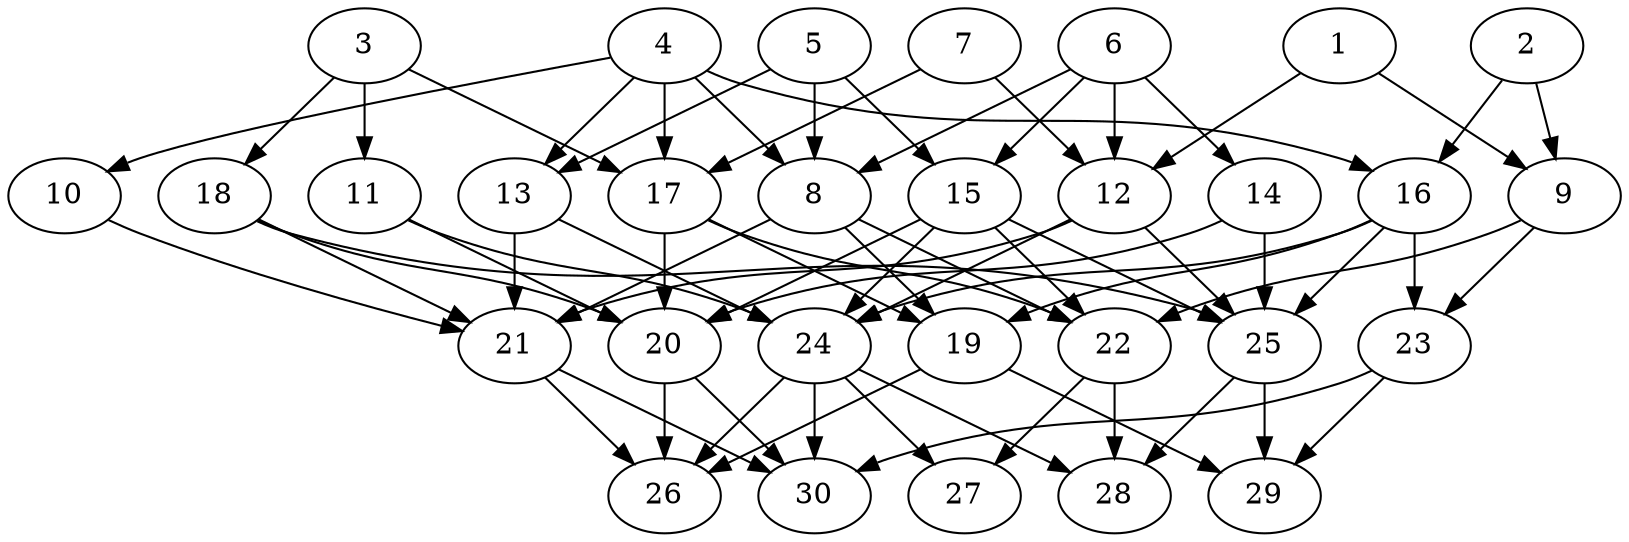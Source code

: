 // DAG automatically generated by daggen at Thu Oct  3 14:04:19 2019
// ./daggen --dot -n 30 --ccr 0.5 --fat 0.7 --regular 0.5 --density 0.5 --mindata 5242880 --maxdata 52428800 
digraph G {
  1 [size="29069312", alpha="0.07", expect_size="14534656"] 
  1 -> 9 [size ="14534656"]
  1 -> 12 [size ="14534656"]
  2 [size="69736448", alpha="0.02", expect_size="34868224"] 
  2 -> 9 [size ="34868224"]
  2 -> 16 [size ="34868224"]
  3 [size="26327040", alpha="0.19", expect_size="13163520"] 
  3 -> 11 [size ="13163520"]
  3 -> 17 [size ="13163520"]
  3 -> 18 [size ="13163520"]
  4 [size="41324544", alpha="0.19", expect_size="20662272"] 
  4 -> 8 [size ="20662272"]
  4 -> 10 [size ="20662272"]
  4 -> 13 [size ="20662272"]
  4 -> 16 [size ="20662272"]
  4 -> 17 [size ="20662272"]
  5 [size="96391168", alpha="0.09", expect_size="48195584"] 
  5 -> 8 [size ="48195584"]
  5 -> 13 [size ="48195584"]
  5 -> 15 [size ="48195584"]
  6 [size="21755904", alpha="0.09", expect_size="10877952"] 
  6 -> 8 [size ="10877952"]
  6 -> 12 [size ="10877952"]
  6 -> 14 [size ="10877952"]
  6 -> 15 [size ="10877952"]
  7 [size="33839104", alpha="0.11", expect_size="16919552"] 
  7 -> 12 [size ="16919552"]
  7 -> 17 [size ="16919552"]
  8 [size="87824384", alpha="0.03", expect_size="43912192"] 
  8 -> 19 [size ="43912192"]
  8 -> 21 [size ="43912192"]
  8 -> 22 [size ="43912192"]
  9 [size="101025792", alpha="0.04", expect_size="50512896"] 
  9 -> 22 [size ="50512896"]
  9 -> 23 [size ="50512896"]
  10 [size="27488256", alpha="0.08", expect_size="13744128"] 
  10 -> 21 [size ="13744128"]
  11 [size="58947584", alpha="0.03", expect_size="29473792"] 
  11 -> 20 [size ="29473792"]
  11 -> 24 [size ="29473792"]
  12 [size="91115520", alpha="0.09", expect_size="45557760"] 
  12 -> 21 [size ="45557760"]
  12 -> 24 [size ="45557760"]
  12 -> 25 [size ="45557760"]
  13 [size="101767168", alpha="0.09", expect_size="50883584"] 
  13 -> 21 [size ="50883584"]
  13 -> 24 [size ="50883584"]
  14 [size="95586304", alpha="0.09", expect_size="47793152"] 
  14 -> 20 [size ="47793152"]
  14 -> 25 [size ="47793152"]
  15 [size="88850432", alpha="0.08", expect_size="44425216"] 
  15 -> 20 [size ="44425216"]
  15 -> 22 [size ="44425216"]
  15 -> 24 [size ="44425216"]
  15 -> 25 [size ="44425216"]
  16 [size="35930112", alpha="0.06", expect_size="17965056"] 
  16 -> 19 [size ="17965056"]
  16 -> 23 [size ="17965056"]
  16 -> 24 [size ="17965056"]
  16 -> 25 [size ="17965056"]
  17 [size="77834240", alpha="0.16", expect_size="38917120"] 
  17 -> 19 [size ="38917120"]
  17 -> 20 [size ="38917120"]
  17 -> 22 [size ="38917120"]
  18 [size="35463168", alpha="0.15", expect_size="17731584"] 
  18 -> 20 [size ="17731584"]
  18 -> 21 [size ="17731584"]
  18 -> 25 [size ="17731584"]
  19 [size="49993728", alpha="0.01", expect_size="24996864"] 
  19 -> 26 [size ="24996864"]
  19 -> 29 [size ="24996864"]
  20 [size="67045376", alpha="0.19", expect_size="33522688"] 
  20 -> 26 [size ="33522688"]
  20 -> 30 [size ="33522688"]
  21 [size="104192000", alpha="0.01", expect_size="52096000"] 
  21 -> 26 [size ="52096000"]
  21 -> 30 [size ="52096000"]
  22 [size="22532096", alpha="0.16", expect_size="11266048"] 
  22 -> 27 [size ="11266048"]
  22 -> 28 [size ="11266048"]
  23 [size="65601536", alpha="0.14", expect_size="32800768"] 
  23 -> 29 [size ="32800768"]
  23 -> 30 [size ="32800768"]
  24 [size="13924352", alpha="0.18", expect_size="6962176"] 
  24 -> 26 [size ="6962176"]
  24 -> 27 [size ="6962176"]
  24 -> 28 [size ="6962176"]
  24 -> 30 [size ="6962176"]
  25 [size="56401920", alpha="0.01", expect_size="28200960"] 
  25 -> 28 [size ="28200960"]
  25 -> 29 [size ="28200960"]
  26 [size="95502336", alpha="0.06", expect_size="47751168"] 
  27 [size="31748096", alpha="0.16", expect_size="15874048"] 
  28 [size="11552768", alpha="0.03", expect_size="5776384"] 
  29 [size="84242432", alpha="0.08", expect_size="42121216"] 
  30 [size="88883200", alpha="0.17", expect_size="44441600"] 
}
